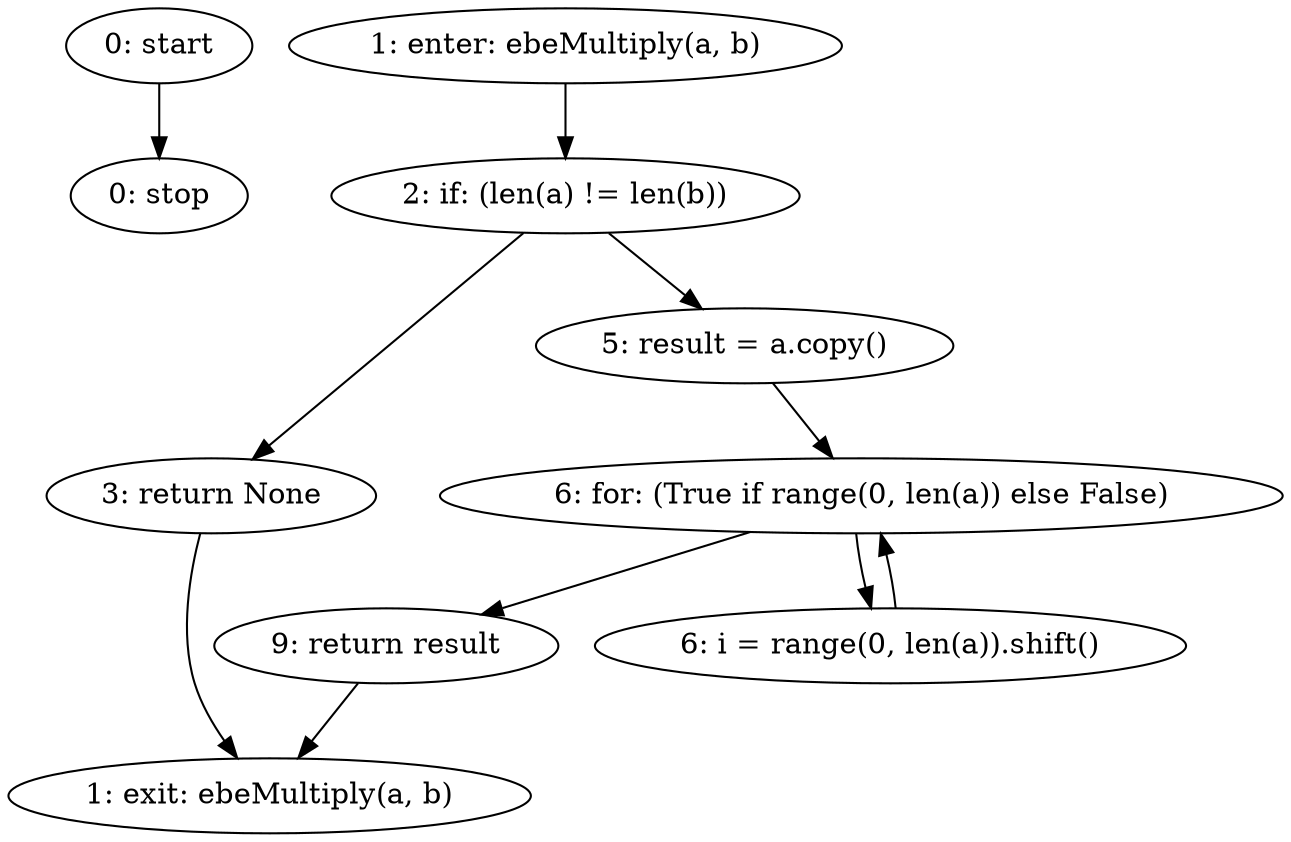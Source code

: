 strict digraph "" {
	node [label="\N"];
	0	[label="0: start"];
	9	[label="0: stop"];
	0 -> 9;
	1	[label="1: enter: ebeMultiply(a, b)"];
	3	[label="2: if: (len(a) != len(b))"];
	1 -> 3;
	4	[label="3: return None"];
	3 -> 4;
	5	[label="5: result = a.copy()"];
	3 -> 5;
	2	[label="1: exit: ebeMultiply(a, b)"];
	4 -> 2;
	8	[label="9: return result"];
	8 -> 2;
	6	[label="6: for: (True if range(0, len(a)) else False)"];
	5 -> 6;
	6 -> 8;
	7	[label="6: i = range(0, len(a)).shift()"];
	6 -> 7;
	7 -> 6;
}
